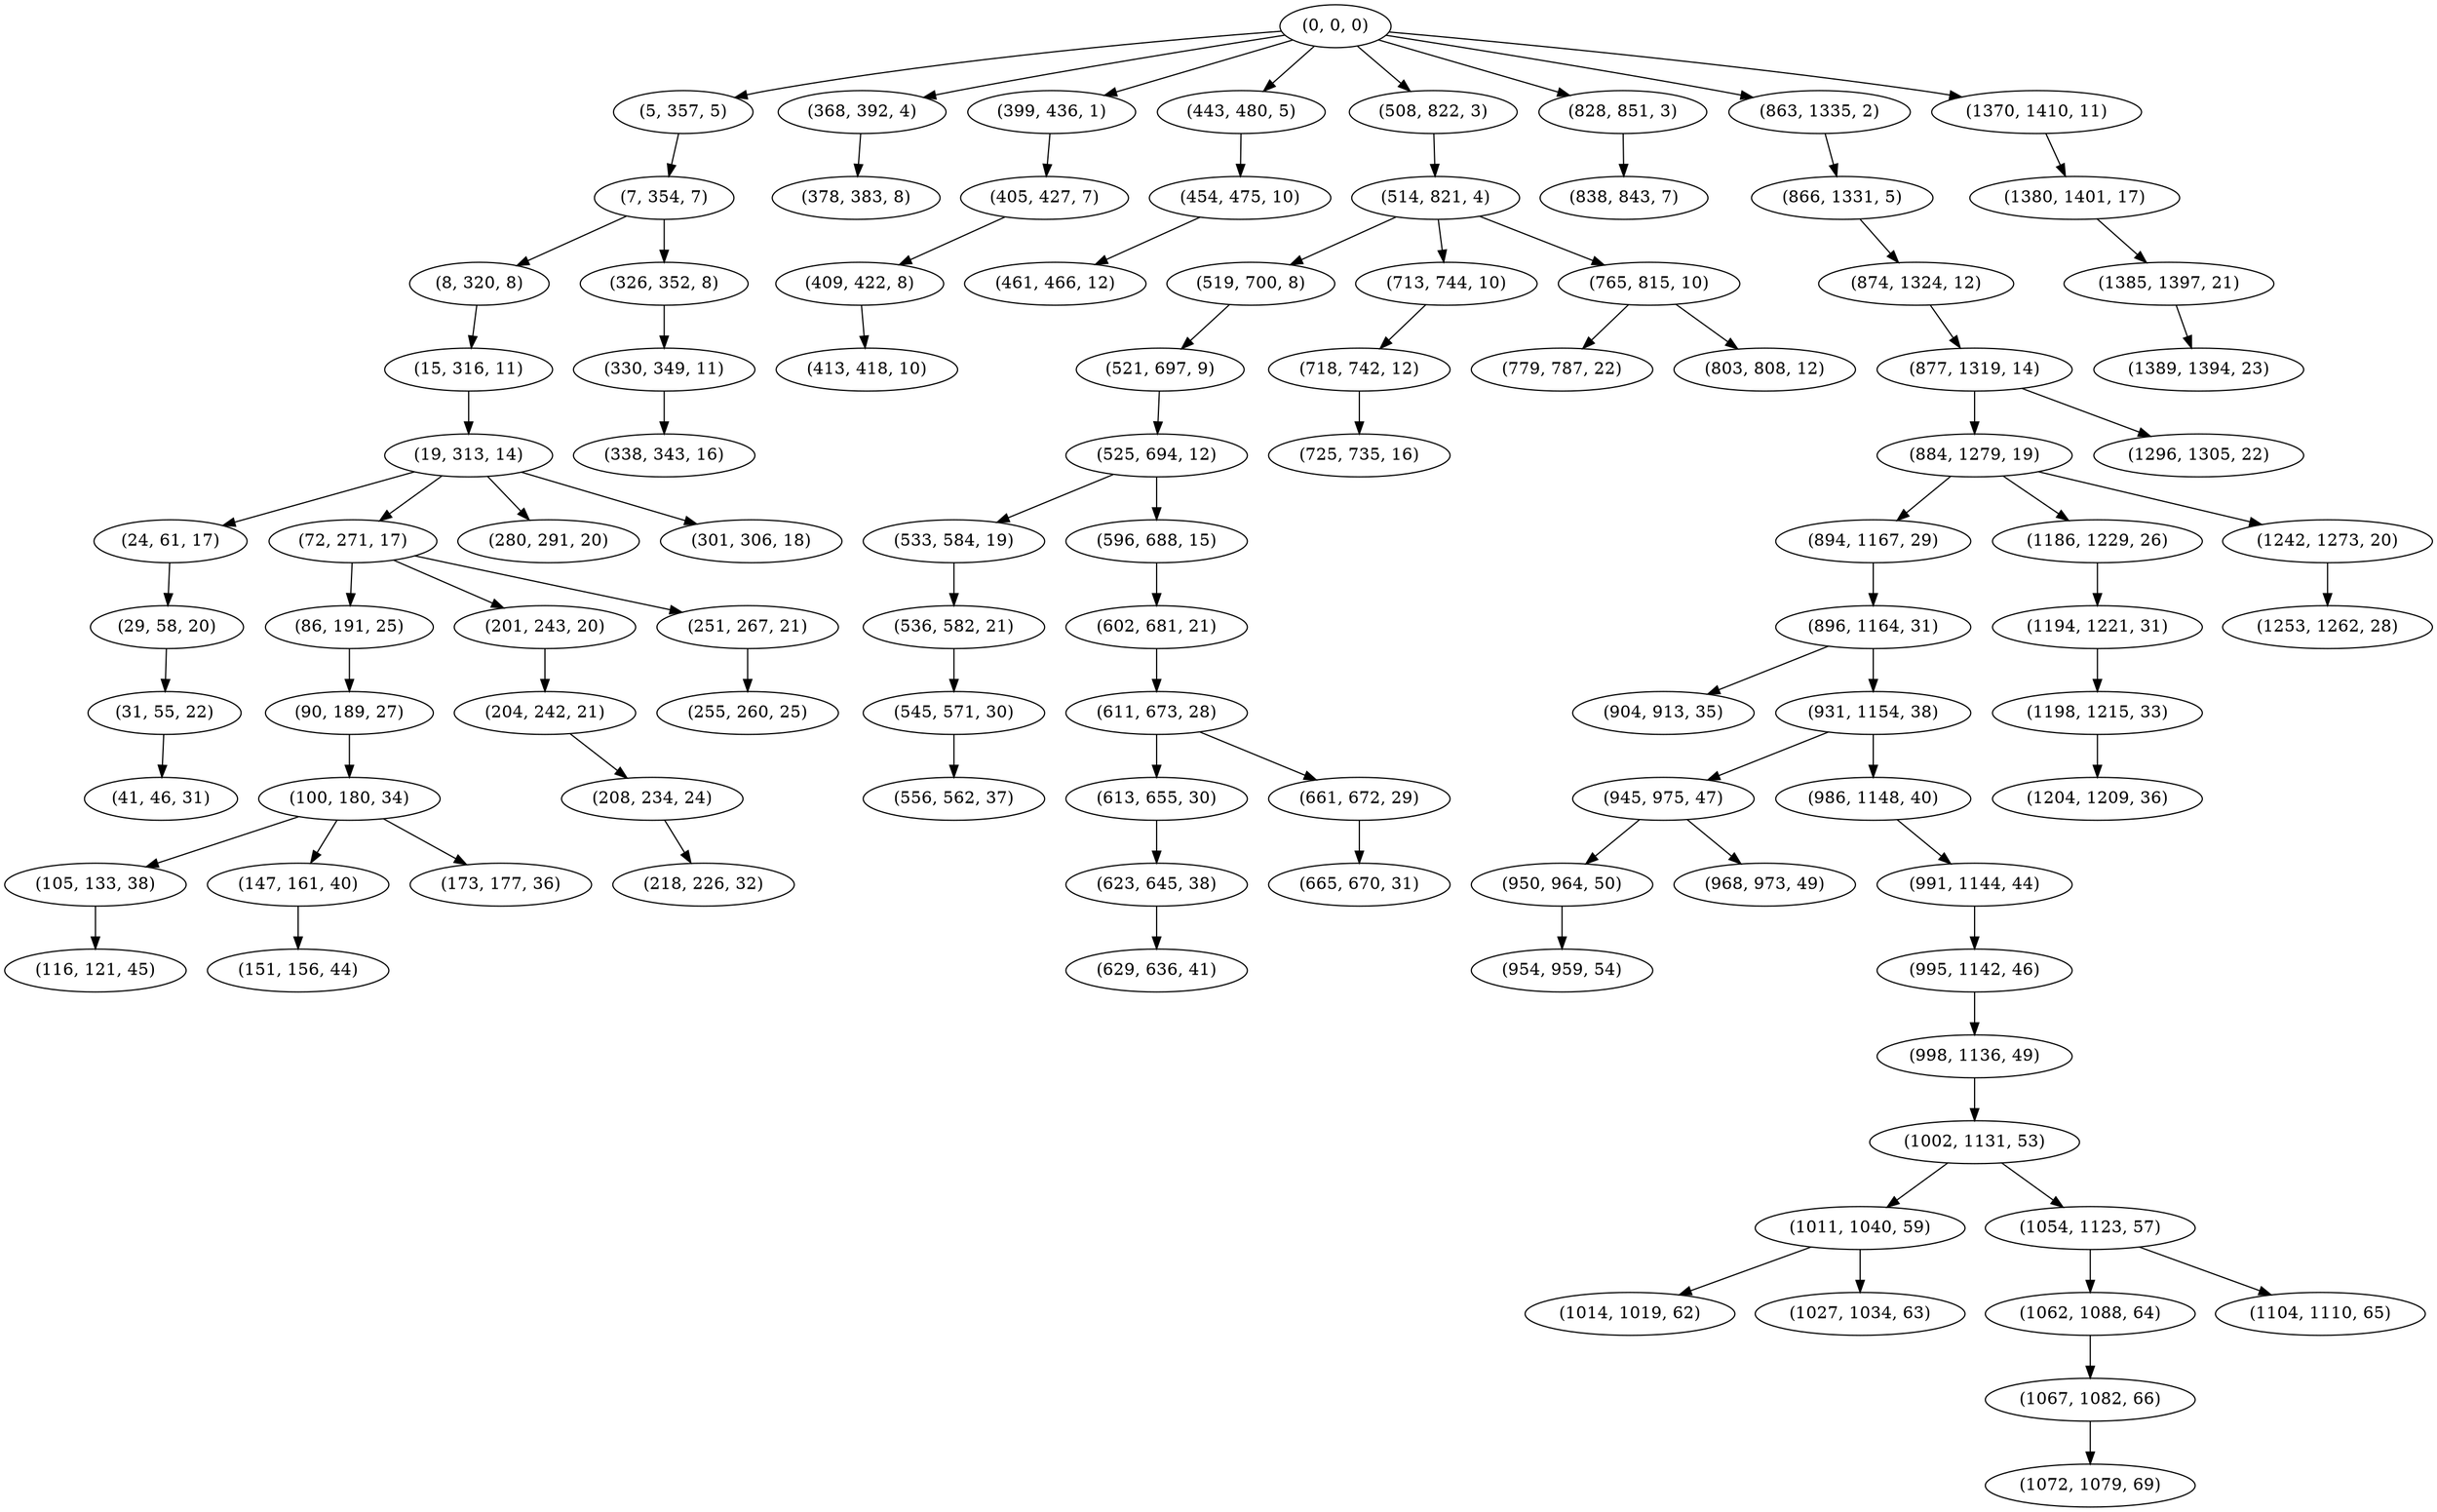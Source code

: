 digraph tree {
    "(0, 0, 0)";
    "(5, 357, 5)";
    "(7, 354, 7)";
    "(8, 320, 8)";
    "(15, 316, 11)";
    "(19, 313, 14)";
    "(24, 61, 17)";
    "(29, 58, 20)";
    "(31, 55, 22)";
    "(41, 46, 31)";
    "(72, 271, 17)";
    "(86, 191, 25)";
    "(90, 189, 27)";
    "(100, 180, 34)";
    "(105, 133, 38)";
    "(116, 121, 45)";
    "(147, 161, 40)";
    "(151, 156, 44)";
    "(173, 177, 36)";
    "(201, 243, 20)";
    "(204, 242, 21)";
    "(208, 234, 24)";
    "(218, 226, 32)";
    "(251, 267, 21)";
    "(255, 260, 25)";
    "(280, 291, 20)";
    "(301, 306, 18)";
    "(326, 352, 8)";
    "(330, 349, 11)";
    "(338, 343, 16)";
    "(368, 392, 4)";
    "(378, 383, 8)";
    "(399, 436, 1)";
    "(405, 427, 7)";
    "(409, 422, 8)";
    "(413, 418, 10)";
    "(443, 480, 5)";
    "(454, 475, 10)";
    "(461, 466, 12)";
    "(508, 822, 3)";
    "(514, 821, 4)";
    "(519, 700, 8)";
    "(521, 697, 9)";
    "(525, 694, 12)";
    "(533, 584, 19)";
    "(536, 582, 21)";
    "(545, 571, 30)";
    "(556, 562, 37)";
    "(596, 688, 15)";
    "(602, 681, 21)";
    "(611, 673, 28)";
    "(613, 655, 30)";
    "(623, 645, 38)";
    "(629, 636, 41)";
    "(661, 672, 29)";
    "(665, 670, 31)";
    "(713, 744, 10)";
    "(718, 742, 12)";
    "(725, 735, 16)";
    "(765, 815, 10)";
    "(779, 787, 22)";
    "(803, 808, 12)";
    "(828, 851, 3)";
    "(838, 843, 7)";
    "(863, 1335, 2)";
    "(866, 1331, 5)";
    "(874, 1324, 12)";
    "(877, 1319, 14)";
    "(884, 1279, 19)";
    "(894, 1167, 29)";
    "(896, 1164, 31)";
    "(904, 913, 35)";
    "(931, 1154, 38)";
    "(945, 975, 47)";
    "(950, 964, 50)";
    "(954, 959, 54)";
    "(968, 973, 49)";
    "(986, 1148, 40)";
    "(991, 1144, 44)";
    "(995, 1142, 46)";
    "(998, 1136, 49)";
    "(1002, 1131, 53)";
    "(1011, 1040, 59)";
    "(1014, 1019, 62)";
    "(1027, 1034, 63)";
    "(1054, 1123, 57)";
    "(1062, 1088, 64)";
    "(1067, 1082, 66)";
    "(1072, 1079, 69)";
    "(1104, 1110, 65)";
    "(1186, 1229, 26)";
    "(1194, 1221, 31)";
    "(1198, 1215, 33)";
    "(1204, 1209, 36)";
    "(1242, 1273, 20)";
    "(1253, 1262, 28)";
    "(1296, 1305, 22)";
    "(1370, 1410, 11)";
    "(1380, 1401, 17)";
    "(1385, 1397, 21)";
    "(1389, 1394, 23)";
    "(0, 0, 0)" -> "(5, 357, 5)";
    "(0, 0, 0)" -> "(368, 392, 4)";
    "(0, 0, 0)" -> "(399, 436, 1)";
    "(0, 0, 0)" -> "(443, 480, 5)";
    "(0, 0, 0)" -> "(508, 822, 3)";
    "(0, 0, 0)" -> "(828, 851, 3)";
    "(0, 0, 0)" -> "(863, 1335, 2)";
    "(0, 0, 0)" -> "(1370, 1410, 11)";
    "(5, 357, 5)" -> "(7, 354, 7)";
    "(7, 354, 7)" -> "(8, 320, 8)";
    "(7, 354, 7)" -> "(326, 352, 8)";
    "(8, 320, 8)" -> "(15, 316, 11)";
    "(15, 316, 11)" -> "(19, 313, 14)";
    "(19, 313, 14)" -> "(24, 61, 17)";
    "(19, 313, 14)" -> "(72, 271, 17)";
    "(19, 313, 14)" -> "(280, 291, 20)";
    "(19, 313, 14)" -> "(301, 306, 18)";
    "(24, 61, 17)" -> "(29, 58, 20)";
    "(29, 58, 20)" -> "(31, 55, 22)";
    "(31, 55, 22)" -> "(41, 46, 31)";
    "(72, 271, 17)" -> "(86, 191, 25)";
    "(72, 271, 17)" -> "(201, 243, 20)";
    "(72, 271, 17)" -> "(251, 267, 21)";
    "(86, 191, 25)" -> "(90, 189, 27)";
    "(90, 189, 27)" -> "(100, 180, 34)";
    "(100, 180, 34)" -> "(105, 133, 38)";
    "(100, 180, 34)" -> "(147, 161, 40)";
    "(100, 180, 34)" -> "(173, 177, 36)";
    "(105, 133, 38)" -> "(116, 121, 45)";
    "(147, 161, 40)" -> "(151, 156, 44)";
    "(201, 243, 20)" -> "(204, 242, 21)";
    "(204, 242, 21)" -> "(208, 234, 24)";
    "(208, 234, 24)" -> "(218, 226, 32)";
    "(251, 267, 21)" -> "(255, 260, 25)";
    "(326, 352, 8)" -> "(330, 349, 11)";
    "(330, 349, 11)" -> "(338, 343, 16)";
    "(368, 392, 4)" -> "(378, 383, 8)";
    "(399, 436, 1)" -> "(405, 427, 7)";
    "(405, 427, 7)" -> "(409, 422, 8)";
    "(409, 422, 8)" -> "(413, 418, 10)";
    "(443, 480, 5)" -> "(454, 475, 10)";
    "(454, 475, 10)" -> "(461, 466, 12)";
    "(508, 822, 3)" -> "(514, 821, 4)";
    "(514, 821, 4)" -> "(519, 700, 8)";
    "(514, 821, 4)" -> "(713, 744, 10)";
    "(514, 821, 4)" -> "(765, 815, 10)";
    "(519, 700, 8)" -> "(521, 697, 9)";
    "(521, 697, 9)" -> "(525, 694, 12)";
    "(525, 694, 12)" -> "(533, 584, 19)";
    "(525, 694, 12)" -> "(596, 688, 15)";
    "(533, 584, 19)" -> "(536, 582, 21)";
    "(536, 582, 21)" -> "(545, 571, 30)";
    "(545, 571, 30)" -> "(556, 562, 37)";
    "(596, 688, 15)" -> "(602, 681, 21)";
    "(602, 681, 21)" -> "(611, 673, 28)";
    "(611, 673, 28)" -> "(613, 655, 30)";
    "(611, 673, 28)" -> "(661, 672, 29)";
    "(613, 655, 30)" -> "(623, 645, 38)";
    "(623, 645, 38)" -> "(629, 636, 41)";
    "(661, 672, 29)" -> "(665, 670, 31)";
    "(713, 744, 10)" -> "(718, 742, 12)";
    "(718, 742, 12)" -> "(725, 735, 16)";
    "(765, 815, 10)" -> "(779, 787, 22)";
    "(765, 815, 10)" -> "(803, 808, 12)";
    "(828, 851, 3)" -> "(838, 843, 7)";
    "(863, 1335, 2)" -> "(866, 1331, 5)";
    "(866, 1331, 5)" -> "(874, 1324, 12)";
    "(874, 1324, 12)" -> "(877, 1319, 14)";
    "(877, 1319, 14)" -> "(884, 1279, 19)";
    "(877, 1319, 14)" -> "(1296, 1305, 22)";
    "(884, 1279, 19)" -> "(894, 1167, 29)";
    "(884, 1279, 19)" -> "(1186, 1229, 26)";
    "(884, 1279, 19)" -> "(1242, 1273, 20)";
    "(894, 1167, 29)" -> "(896, 1164, 31)";
    "(896, 1164, 31)" -> "(904, 913, 35)";
    "(896, 1164, 31)" -> "(931, 1154, 38)";
    "(931, 1154, 38)" -> "(945, 975, 47)";
    "(931, 1154, 38)" -> "(986, 1148, 40)";
    "(945, 975, 47)" -> "(950, 964, 50)";
    "(945, 975, 47)" -> "(968, 973, 49)";
    "(950, 964, 50)" -> "(954, 959, 54)";
    "(986, 1148, 40)" -> "(991, 1144, 44)";
    "(991, 1144, 44)" -> "(995, 1142, 46)";
    "(995, 1142, 46)" -> "(998, 1136, 49)";
    "(998, 1136, 49)" -> "(1002, 1131, 53)";
    "(1002, 1131, 53)" -> "(1011, 1040, 59)";
    "(1002, 1131, 53)" -> "(1054, 1123, 57)";
    "(1011, 1040, 59)" -> "(1014, 1019, 62)";
    "(1011, 1040, 59)" -> "(1027, 1034, 63)";
    "(1054, 1123, 57)" -> "(1062, 1088, 64)";
    "(1054, 1123, 57)" -> "(1104, 1110, 65)";
    "(1062, 1088, 64)" -> "(1067, 1082, 66)";
    "(1067, 1082, 66)" -> "(1072, 1079, 69)";
    "(1186, 1229, 26)" -> "(1194, 1221, 31)";
    "(1194, 1221, 31)" -> "(1198, 1215, 33)";
    "(1198, 1215, 33)" -> "(1204, 1209, 36)";
    "(1242, 1273, 20)" -> "(1253, 1262, 28)";
    "(1370, 1410, 11)" -> "(1380, 1401, 17)";
    "(1380, 1401, 17)" -> "(1385, 1397, 21)";
    "(1385, 1397, 21)" -> "(1389, 1394, 23)";
}
